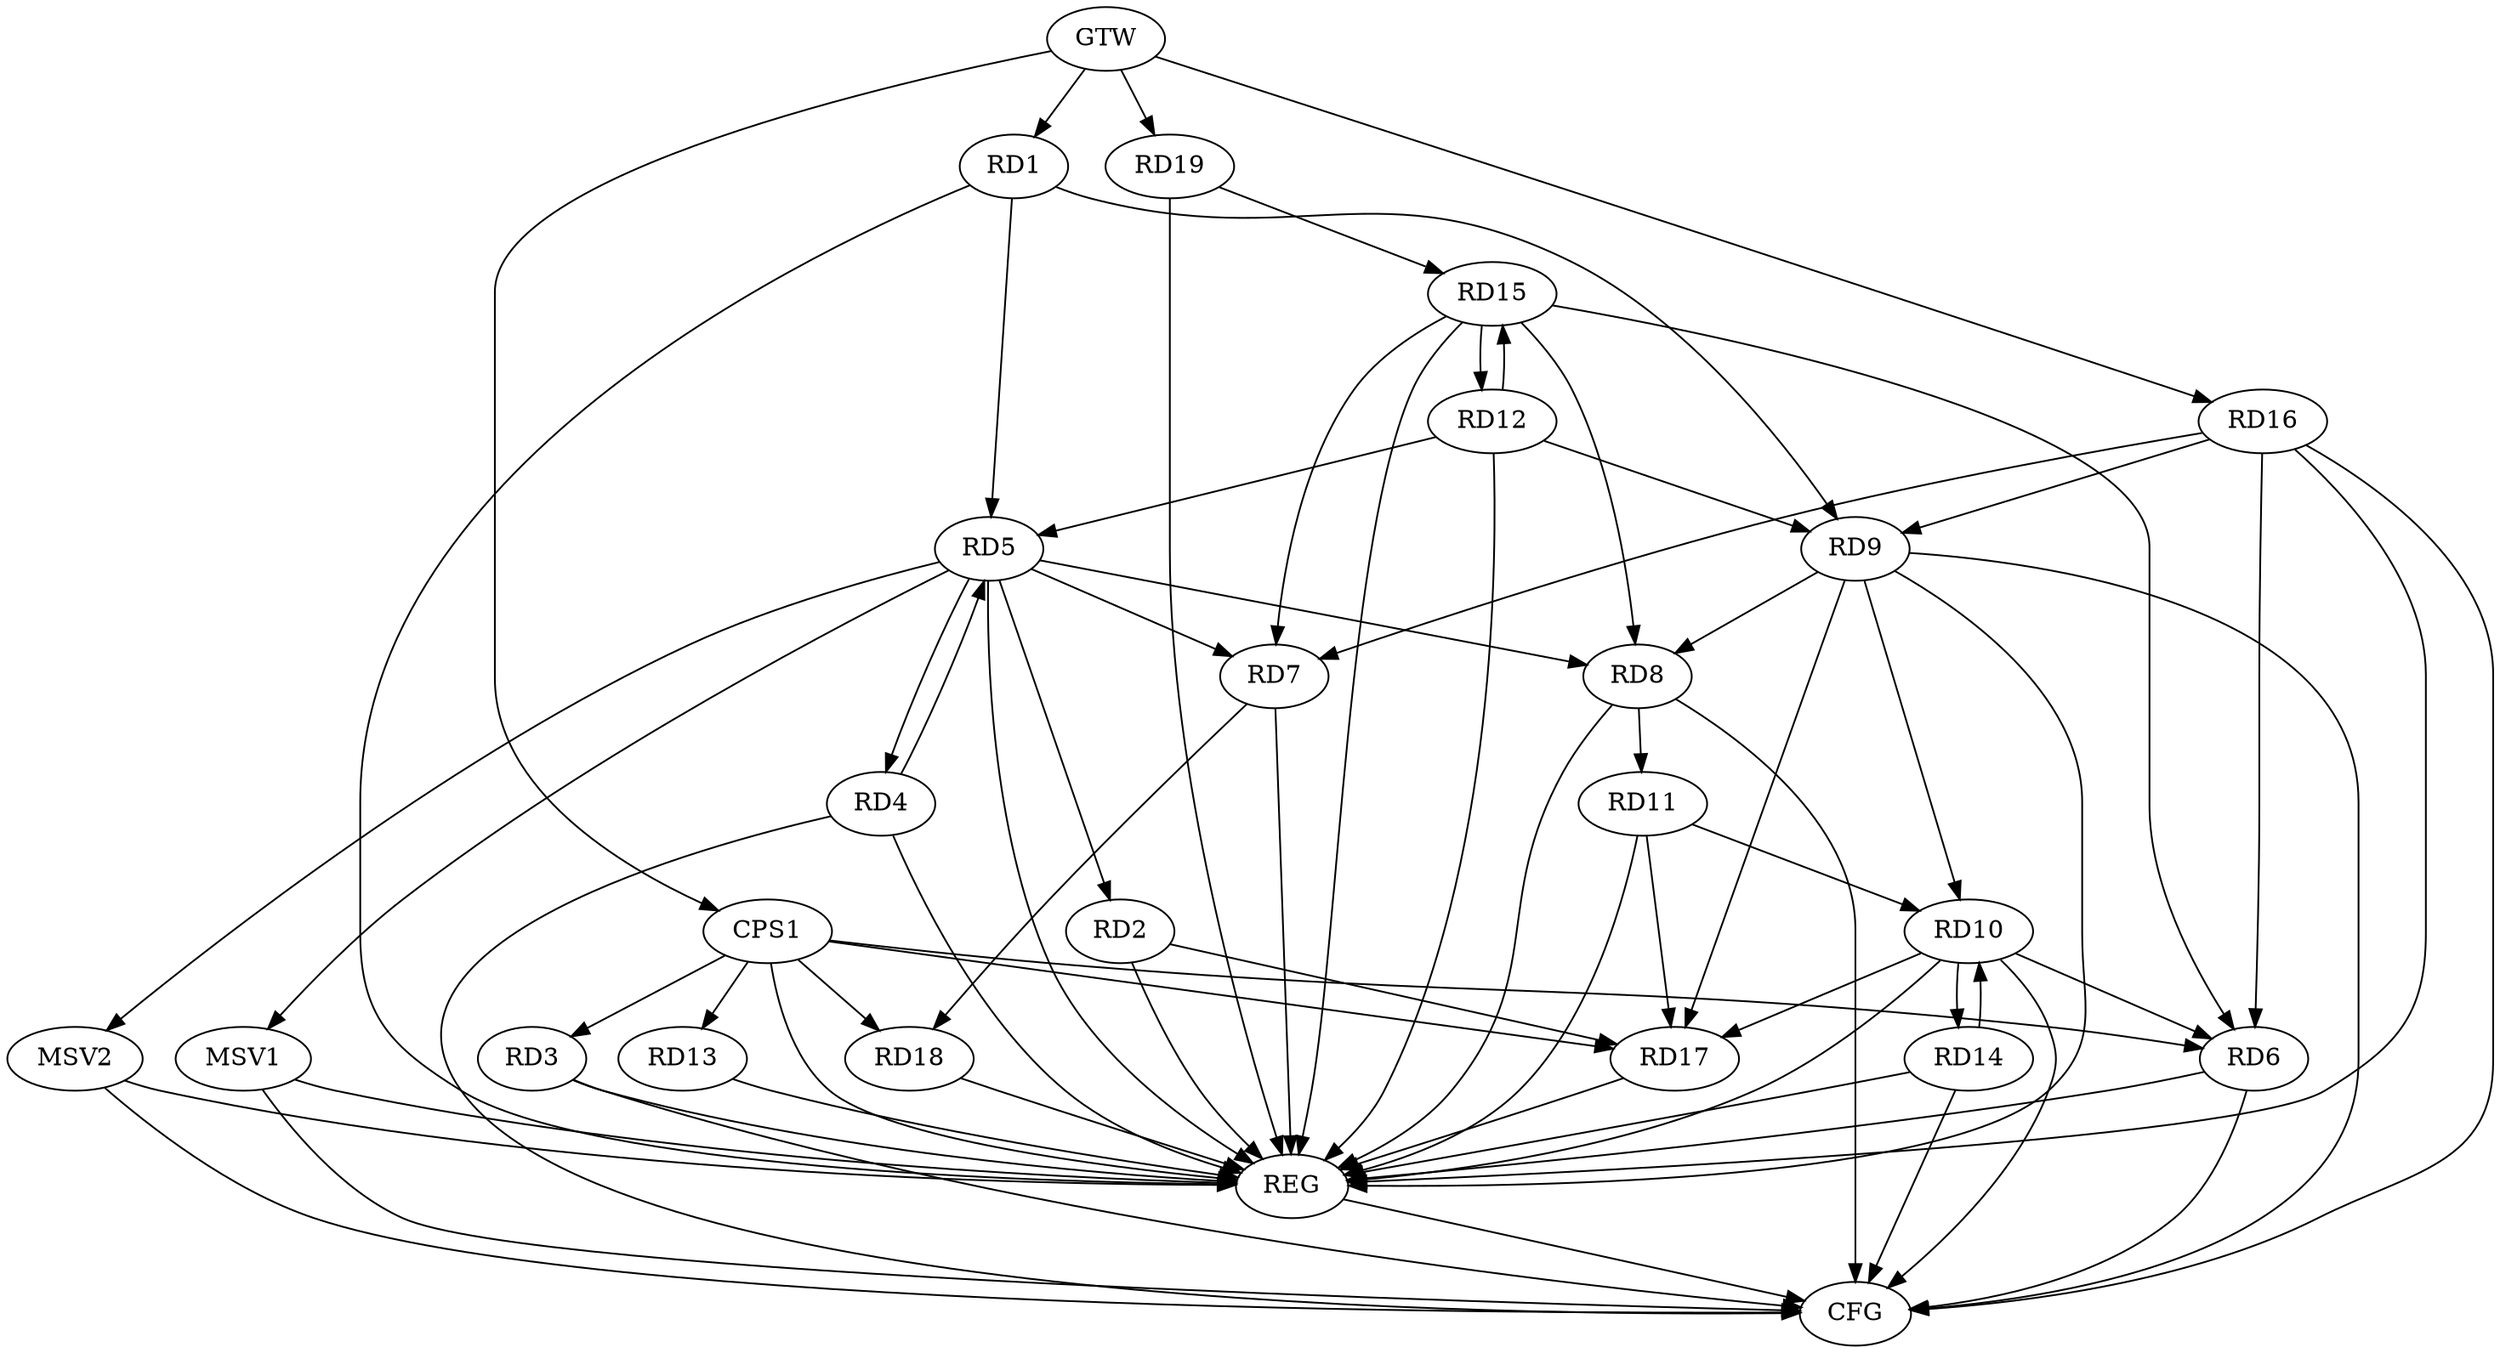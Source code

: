 strict digraph G {
  RD1 [ label="RD1" ];
  RD2 [ label="RD2" ];
  RD3 [ label="RD3" ];
  RD4 [ label="RD4" ];
  RD5 [ label="RD5" ];
  RD6 [ label="RD6" ];
  RD7 [ label="RD7" ];
  RD8 [ label="RD8" ];
  RD9 [ label="RD9" ];
  RD10 [ label="RD10" ];
  RD11 [ label="RD11" ];
  RD12 [ label="RD12" ];
  RD13 [ label="RD13" ];
  RD14 [ label="RD14" ];
  RD15 [ label="RD15" ];
  RD16 [ label="RD16" ];
  RD17 [ label="RD17" ];
  RD18 [ label="RD18" ];
  RD19 [ label="RD19" ];
  CPS1 [ label="CPS1" ];
  GTW [ label="GTW" ];
  REG [ label="REG" ];
  CFG [ label="CFG" ];
  MSV1 [ label="MSV1" ];
  MSV2 [ label="MSV2" ];
  RD1 -> RD5;
  RD1 -> RD9;
  RD5 -> RD2;
  RD2 -> RD17;
  RD4 -> RD5;
  RD5 -> RD4;
  RD5 -> RD7;
  RD5 -> RD8;
  RD12 -> RD5;
  RD10 -> RD6;
  RD15 -> RD6;
  RD16 -> RD6;
  RD15 -> RD7;
  RD16 -> RD7;
  RD7 -> RD18;
  RD9 -> RD8;
  RD8 -> RD11;
  RD15 -> RD8;
  RD9 -> RD10;
  RD12 -> RD9;
  RD16 -> RD9;
  RD9 -> RD17;
  RD11 -> RD10;
  RD10 -> RD14;
  RD14 -> RD10;
  RD10 -> RD17;
  RD11 -> RD17;
  RD12 -> RD15;
  RD15 -> RD12;
  RD19 -> RD15;
  CPS1 -> RD3;
  CPS1 -> RD6;
  CPS1 -> RD13;
  CPS1 -> RD17;
  CPS1 -> RD18;
  GTW -> RD1;
  GTW -> RD16;
  GTW -> RD19;
  GTW -> CPS1;
  RD1 -> REG;
  RD2 -> REG;
  RD3 -> REG;
  RD4 -> REG;
  RD5 -> REG;
  RD6 -> REG;
  RD7 -> REG;
  RD8 -> REG;
  RD9 -> REG;
  RD10 -> REG;
  RD11 -> REG;
  RD12 -> REG;
  RD13 -> REG;
  RD14 -> REG;
  RD15 -> REG;
  RD16 -> REG;
  RD17 -> REG;
  RD18 -> REG;
  RD19 -> REG;
  CPS1 -> REG;
  RD8 -> CFG;
  RD10 -> CFG;
  RD3 -> CFG;
  RD6 -> CFG;
  RD16 -> CFG;
  RD9 -> CFG;
  RD14 -> CFG;
  RD4 -> CFG;
  REG -> CFG;
  RD5 -> MSV1;
  RD5 -> MSV2;
  MSV1 -> REG;
  MSV1 -> CFG;
  MSV2 -> REG;
  MSV2 -> CFG;
}
